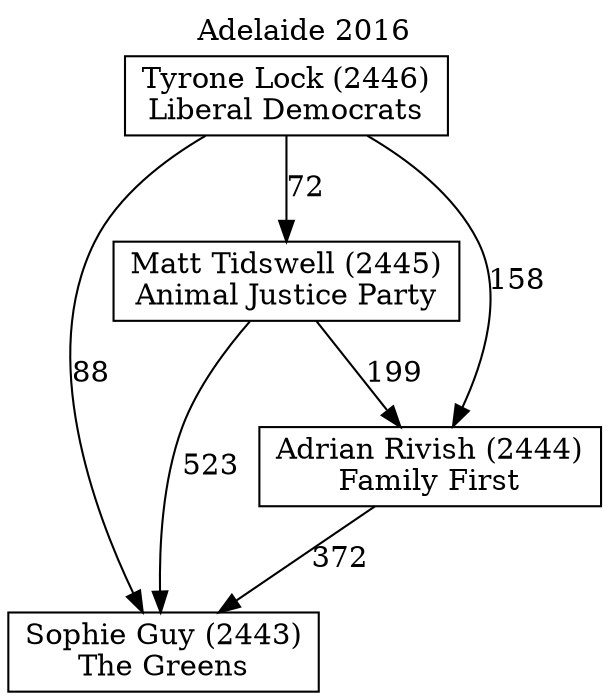 // House preference flow
digraph "Sophie Guy (2443)_Adelaide_2016" {
	graph [label="Adelaide 2016" labelloc=t mclimit=10]
	node [shape=box]
	"Matt Tidswell (2445)" [label="Matt Tidswell (2445)
Animal Justice Party"]
	"Sophie Guy (2443)" [label="Sophie Guy (2443)
The Greens"]
	"Tyrone Lock (2446)" [label="Tyrone Lock (2446)
Liberal Democrats"]
	"Adrian Rivish (2444)" [label="Adrian Rivish (2444)
Family First"]
	"Tyrone Lock (2446)" -> "Matt Tidswell (2445)" [label=72]
	"Tyrone Lock (2446)" -> "Adrian Rivish (2444)" [label=158]
	"Matt Tidswell (2445)" -> "Sophie Guy (2443)" [label=523]
	"Tyrone Lock (2446)" -> "Sophie Guy (2443)" [label=88]
	"Matt Tidswell (2445)" -> "Adrian Rivish (2444)" [label=199]
	"Adrian Rivish (2444)" -> "Sophie Guy (2443)" [label=372]
}
